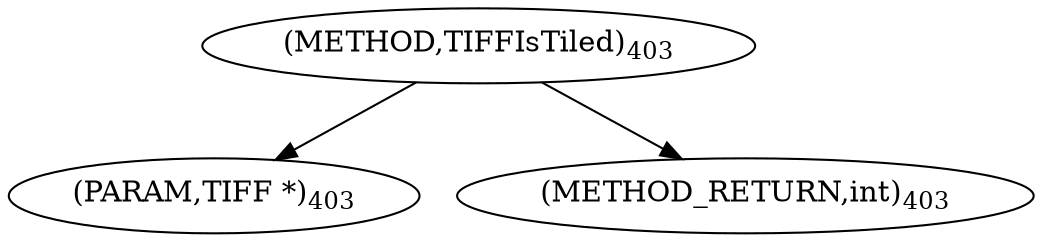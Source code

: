 digraph "TIFFIsTiled" {  
"8675" [label = <(METHOD,TIFFIsTiled)<SUB>403</SUB>> ]
"8676" [label = <(PARAM,TIFF *)<SUB>403</SUB>> ]
"8677" [label = <(METHOD_RETURN,int)<SUB>403</SUB>> ]
  "8675" -> "8676" 
  "8675" -> "8677" 
}
